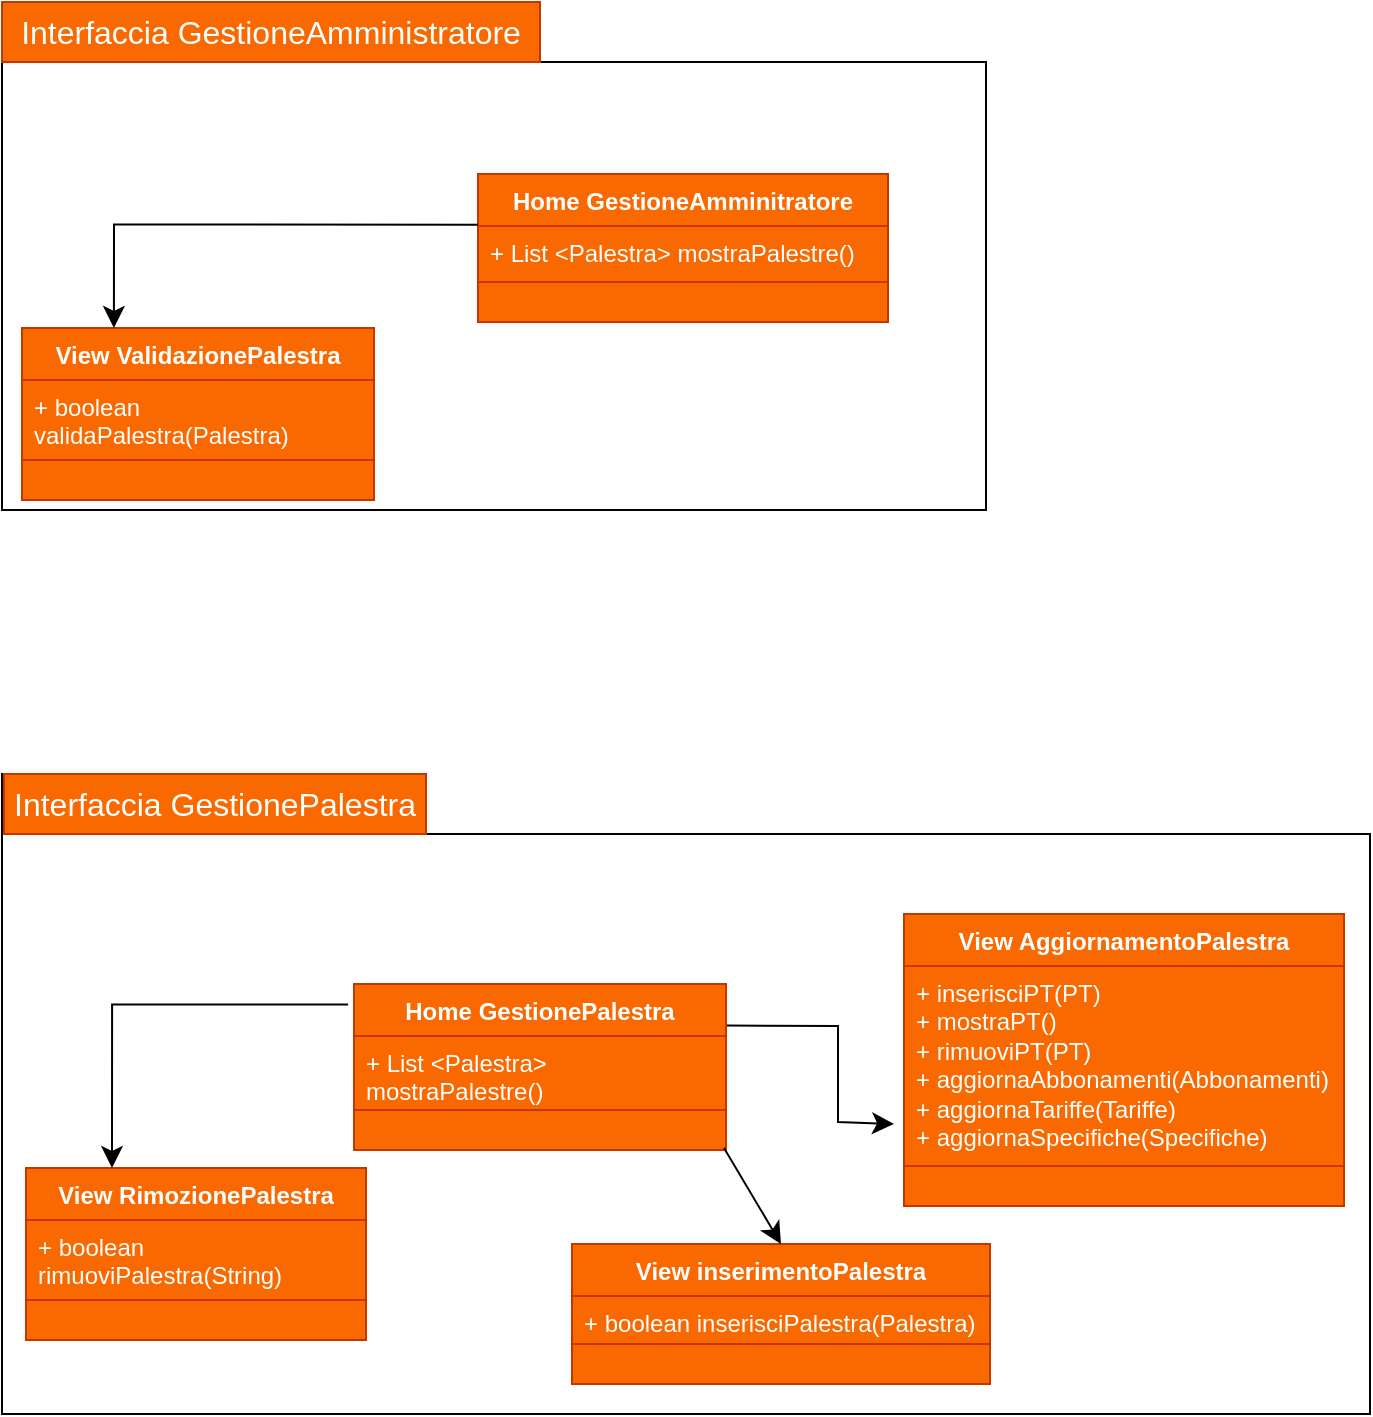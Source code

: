 <mxfile version="24.5.4" type="github">
  <diagram name="Pagina-1" id="A7fl4fad_3Z5gy41zm9X">
    <mxGraphModel dx="891" dy="1209" grid="0" gridSize="10" guides="1" tooltips="1" connect="1" arrows="1" fold="1" page="0" pageScale="1" pageWidth="827" pageHeight="1169" math="0" shadow="0">
      <root>
        <mxCell id="0" />
        <mxCell id="1" parent="0" />
        <mxCell id="KeP3qOd79hXcm0X9JfTY-1" value="" style="shape=folder;fontStyle=1;spacingTop=10;tabWidth=210;tabHeight=30;tabPosition=left;html=1;whiteSpace=wrap;" parent="1" vertex="1">
          <mxGeometry x="167" y="-15" width="492" height="254" as="geometry" />
        </mxCell>
        <mxCell id="KeP3qOd79hXcm0X9JfTY-2" value="&lt;font color=&quot;#ffffff&quot;&gt;Interfaccia GestioneAmministratore&lt;/font&gt;" style="text;strokeColor=#C73500;fillColor=#fa6800;html=1;align=center;verticalAlign=middle;whiteSpace=wrap;rounded=0;fontSize=16;fontColor=#000000;" parent="1" vertex="1">
          <mxGeometry x="167" y="-15" width="269" height="30" as="geometry" />
        </mxCell>
        <mxCell id="KeP3qOd79hXcm0X9JfTY-3" style="edgeStyle=none;curved=1;rounded=0;orthogonalLoop=1;jettySize=auto;html=1;exitX=0.5;exitY=0;exitDx=0;exitDy=0;fontSize=12;startSize=8;endSize=8;" parent="1" edge="1">
          <mxGeometry relative="1" as="geometry">
            <mxPoint x="581" y="3" as="sourcePoint" />
            <mxPoint x="581" y="3" as="targetPoint" />
          </mxGeometry>
        </mxCell>
        <mxCell id="KeP3qOd79hXcm0X9JfTY-4" value="&lt;font color=&quot;#ffffff&quot;&gt;View ValidazionePalestra&lt;br&gt;&lt;/font&gt;" style="swimlane;fontStyle=1;align=center;verticalAlign=top;childLayout=stackLayout;horizontal=1;startSize=26;horizontalStack=0;resizeParent=1;resizeParentMax=0;resizeLast=0;collapsible=1;marginBottom=0;whiteSpace=wrap;html=1;fillColor=#fa6800;fontColor=#000000;strokeColor=#C73500;" parent="1" vertex="1">
          <mxGeometry x="177" y="148" width="176" height="86" as="geometry" />
        </mxCell>
        <mxCell id="KeP3qOd79hXcm0X9JfTY-5" value="&lt;font color=&quot;#ffffff&quot;&gt;+ boolean validaPalestra(Palestra)&lt;/font&gt;" style="text;strokeColor=#C73500;fillColor=#fa6800;align=left;verticalAlign=top;spacingLeft=4;spacingRight=4;overflow=hidden;rotatable=0;points=[[0,0.5],[1,0.5]];portConstraint=eastwest;whiteSpace=wrap;html=1;fontColor=#000000;" parent="KeP3qOd79hXcm0X9JfTY-4" vertex="1">
          <mxGeometry y="26" width="176" height="40" as="geometry" />
        </mxCell>
        <mxCell id="KeP3qOd79hXcm0X9JfTY-6" value="" style="line;strokeWidth=1;fillColor=#fa6800;align=left;verticalAlign=middle;spacingTop=-1;spacingLeft=3;spacingRight=3;rotatable=0;labelPosition=right;points=[];portConstraint=eastwest;strokeColor=#FF8000;fontColor=#000000;" parent="KeP3qOd79hXcm0X9JfTY-4" vertex="1">
          <mxGeometry y="66" width="176" as="geometry" />
        </mxCell>
        <mxCell id="KeP3qOd79hXcm0X9JfTY-7" value="&lt;div&gt;&lt;br&gt;&lt;/div&gt;&lt;div&gt;&lt;br&gt;&lt;/div&gt;" style="text;strokeColor=#C73500;fillColor=#fa6800;align=left;verticalAlign=top;spacingLeft=4;spacingRight=4;overflow=hidden;rotatable=0;points=[[0,0.5],[1,0.5]];portConstraint=eastwest;whiteSpace=wrap;html=1;fontColor=#000000;" parent="KeP3qOd79hXcm0X9JfTY-4" vertex="1">
          <mxGeometry y="66" width="176" height="20" as="geometry" />
        </mxCell>
        <mxCell id="KeP3qOd79hXcm0X9JfTY-8" value="&lt;font color=&quot;#ffffff&quot;&gt;Home GestioneAmminitratore&lt;/font&gt;" style="swimlane;fontStyle=1;align=center;verticalAlign=top;childLayout=stackLayout;horizontal=1;startSize=26;horizontalStack=0;resizeParent=1;resizeParentMax=0;resizeLast=0;collapsible=1;marginBottom=0;whiteSpace=wrap;html=1;fillColor=#fa6800;fontColor=#000000;strokeColor=#C73500;" parent="1" vertex="1">
          <mxGeometry x="405" y="71" width="205" height="74" as="geometry" />
        </mxCell>
        <mxCell id="KeP3qOd79hXcm0X9JfTY-9" value="&lt;font color=&quot;#ffffff&quot;&gt;+ List &amp;lt;Palestra&amp;gt; mostraPalestre()&lt;/font&gt;" style="text;strokeColor=#C73500;fillColor=#fa6800;align=left;verticalAlign=top;spacingLeft=4;spacingRight=4;overflow=hidden;rotatable=0;points=[[0,0.5],[1,0.5]];portConstraint=eastwest;whiteSpace=wrap;html=1;fontColor=#000000;" parent="KeP3qOd79hXcm0X9JfTY-8" vertex="1">
          <mxGeometry y="26" width="205" height="28" as="geometry" />
        </mxCell>
        <mxCell id="KeP3qOd79hXcm0X9JfTY-10" value="" style="line;strokeWidth=1;fillColor=#fa6800;align=left;verticalAlign=middle;spacingTop=-1;spacingLeft=3;spacingRight=3;rotatable=0;labelPosition=right;points=[];portConstraint=eastwest;strokeColor=#FF8000;fontColor=#000000;" parent="KeP3qOd79hXcm0X9JfTY-8" vertex="1">
          <mxGeometry y="54" width="205" as="geometry" />
        </mxCell>
        <mxCell id="KeP3qOd79hXcm0X9JfTY-11" value="&lt;div&gt;&lt;br&gt;&lt;/div&gt;&lt;div&gt;&lt;br&gt;&lt;/div&gt;" style="text;strokeColor=#C73500;fillColor=#fa6800;align=left;verticalAlign=top;spacingLeft=4;spacingRight=4;overflow=hidden;rotatable=0;points=[[0,0.5],[1,0.5]];portConstraint=eastwest;whiteSpace=wrap;html=1;fontColor=#000000;" parent="KeP3qOd79hXcm0X9JfTY-8" vertex="1">
          <mxGeometry y="54" width="205" height="20" as="geometry" />
        </mxCell>
        <mxCell id="KeP3qOd79hXcm0X9JfTY-13" style="edgeStyle=none;curved=0;rounded=0;orthogonalLoop=1;jettySize=auto;html=1;fontSize=12;startSize=8;endSize=8;exitX=0;exitY=-0.024;exitDx=0;exitDy=0;exitPerimeter=0;" parent="1" source="KeP3qOd79hXcm0X9JfTY-9" edge="1">
          <mxGeometry relative="1" as="geometry">
            <mxPoint x="341" y="96.25" as="sourcePoint" />
            <mxPoint x="222.95" y="148" as="targetPoint" />
            <Array as="points">
              <mxPoint x="223" y="96.25" />
            </Array>
          </mxGeometry>
        </mxCell>
        <mxCell id="KeP3qOd79hXcm0X9JfTY-14" value="" style="shape=folder;fontStyle=1;spacingTop=10;tabWidth=210;tabHeight=30;tabPosition=left;html=1;whiteSpace=wrap;" parent="1" vertex="1">
          <mxGeometry x="167" y="371" width="684" height="320" as="geometry" />
        </mxCell>
        <mxCell id="KeP3qOd79hXcm0X9JfTY-15" value="&lt;font color=&quot;#ffffff&quot;&gt;Interfaccia GestionePalestra&lt;/font&gt;" style="text;strokeColor=#C73500;fillColor=#fa6800;html=1;align=center;verticalAlign=middle;whiteSpace=wrap;rounded=0;fontSize=16;fontColor=#000000;" parent="1" vertex="1">
          <mxGeometry x="168" y="371" width="211" height="30" as="geometry" />
        </mxCell>
        <mxCell id="KeP3qOd79hXcm0X9JfTY-16" style="edgeStyle=none;curved=1;rounded=0;orthogonalLoop=1;jettySize=auto;html=1;exitX=0.5;exitY=0;exitDx=0;exitDy=0;fontSize=12;startSize=8;endSize=8;" parent="1" edge="1">
          <mxGeometry relative="1" as="geometry">
            <mxPoint x="582" y="455" as="sourcePoint" />
            <mxPoint x="582" y="455" as="targetPoint" />
          </mxGeometry>
        </mxCell>
        <mxCell id="KeP3qOd79hXcm0X9JfTY-17" value="&lt;font color=&quot;#ffffff&quot;&gt;View RimozionePalestra&lt;br&gt;&lt;/font&gt;" style="swimlane;fontStyle=1;align=center;verticalAlign=top;childLayout=stackLayout;horizontal=1;startSize=26;horizontalStack=0;resizeParent=1;resizeParentMax=0;resizeLast=0;collapsible=1;marginBottom=0;whiteSpace=wrap;html=1;fillColor=#fa6800;fontColor=#000000;strokeColor=#C73500;" parent="1" vertex="1">
          <mxGeometry x="179" y="568" width="170" height="86" as="geometry" />
        </mxCell>
        <mxCell id="KeP3qOd79hXcm0X9JfTY-18" value="&lt;font color=&quot;#ffffff&quot;&gt;+ boolean rimuoviPalestra(String)&lt;/font&gt;" style="text;strokeColor=#C73500;fillColor=#fa6800;align=left;verticalAlign=top;spacingLeft=4;spacingRight=4;overflow=hidden;rotatable=0;points=[[0,0.5],[1,0.5]];portConstraint=eastwest;whiteSpace=wrap;html=1;fontColor=#000000;" parent="KeP3qOd79hXcm0X9JfTY-17" vertex="1">
          <mxGeometry y="26" width="170" height="40" as="geometry" />
        </mxCell>
        <mxCell id="KeP3qOd79hXcm0X9JfTY-19" value="" style="line;strokeWidth=1;fillColor=#fa6800;align=left;verticalAlign=middle;spacingTop=-1;spacingLeft=3;spacingRight=3;rotatable=0;labelPosition=right;points=[];portConstraint=eastwest;strokeColor=#FF8000;fontColor=#000000;" parent="KeP3qOd79hXcm0X9JfTY-17" vertex="1">
          <mxGeometry y="66" width="170" as="geometry" />
        </mxCell>
        <mxCell id="KeP3qOd79hXcm0X9JfTY-20" value="&lt;div&gt;&lt;br&gt;&lt;/div&gt;&lt;div&gt;&lt;br&gt;&lt;/div&gt;" style="text;strokeColor=#C73500;fillColor=#fa6800;align=left;verticalAlign=top;spacingLeft=4;spacingRight=4;overflow=hidden;rotatable=0;points=[[0,0.5],[1,0.5]];portConstraint=eastwest;whiteSpace=wrap;html=1;fontColor=#000000;" parent="KeP3qOd79hXcm0X9JfTY-17" vertex="1">
          <mxGeometry y="66" width="170" height="20" as="geometry" />
        </mxCell>
        <mxCell id="KeP3qOd79hXcm0X9JfTY-21" value="&lt;font color=&quot;#ffffff&quot;&gt;View inserimentoPalestra&lt;br&gt;&lt;/font&gt;" style="swimlane;fontStyle=1;align=center;verticalAlign=top;childLayout=stackLayout;horizontal=1;startSize=26;horizontalStack=0;resizeParent=1;resizeParentMax=0;resizeLast=0;collapsible=1;marginBottom=0;whiteSpace=wrap;html=1;fillColor=#fa6800;fontColor=#000000;strokeColor=#C73500;" parent="1" vertex="1">
          <mxGeometry x="452" y="606" width="209" height="70" as="geometry" />
        </mxCell>
        <mxCell id="KeP3qOd79hXcm0X9JfTY-22" value="&lt;font color=&quot;#ffffff&quot;&gt;+ boolean inserisciPalestra(Palestra)&lt;/font&gt;" style="text;strokeColor=#C73500;fillColor=#fa6800;align=left;verticalAlign=top;spacingLeft=4;spacingRight=4;overflow=hidden;rotatable=0;points=[[0,0.5],[1,0.5]];portConstraint=eastwest;whiteSpace=wrap;html=1;fontColor=#000000;" parent="KeP3qOd79hXcm0X9JfTY-21" vertex="1">
          <mxGeometry y="26" width="209" height="24" as="geometry" />
        </mxCell>
        <mxCell id="KeP3qOd79hXcm0X9JfTY-23" value="" style="line;strokeWidth=1;fillColor=#fa6800;align=left;verticalAlign=middle;spacingTop=-1;spacingLeft=3;spacingRight=3;rotatable=0;labelPosition=right;points=[];portConstraint=eastwest;strokeColor=#FF8000;fontColor=#000000;" parent="KeP3qOd79hXcm0X9JfTY-21" vertex="1">
          <mxGeometry y="50" width="209" as="geometry" />
        </mxCell>
        <mxCell id="KeP3qOd79hXcm0X9JfTY-24" value="&lt;div&gt;&lt;br&gt;&lt;/div&gt;&lt;div&gt;&lt;br&gt;&lt;/div&gt;" style="text;strokeColor=#C73500;fillColor=#fa6800;align=left;verticalAlign=top;spacingLeft=4;spacingRight=4;overflow=hidden;rotatable=0;points=[[0,0.5],[1,0.5]];portConstraint=eastwest;whiteSpace=wrap;html=1;fontColor=#000000;" parent="KeP3qOd79hXcm0X9JfTY-21" vertex="1">
          <mxGeometry y="50" width="209" height="20" as="geometry" />
        </mxCell>
        <mxCell id="KeP3qOd79hXcm0X9JfTY-25" style="edgeStyle=none;curved=0;rounded=0;orthogonalLoop=1;jettySize=auto;html=1;exitX=1;exitY=0.25;exitDx=0;exitDy=0;fontSize=12;startSize=8;endSize=8;" parent="1" source="KeP3qOd79hXcm0X9JfTY-26" edge="1">
          <mxGeometry relative="1" as="geometry">
            <Array as="points">
              <mxPoint x="585" y="497" />
              <mxPoint x="585" y="545" />
            </Array>
            <mxPoint x="613" y="546" as="targetPoint" />
          </mxGeometry>
        </mxCell>
        <mxCell id="KeP3qOd79hXcm0X9JfTY-26" value="&lt;font color=&quot;#ffffff&quot;&gt;Home GestionePalestra&lt;/font&gt;" style="swimlane;fontStyle=1;align=center;verticalAlign=top;childLayout=stackLayout;horizontal=1;startSize=26;horizontalStack=0;resizeParent=1;resizeParentMax=0;resizeLast=0;collapsible=1;marginBottom=0;whiteSpace=wrap;html=1;fillColor=#fa6800;fontColor=#000000;strokeColor=#C73500;" parent="1" vertex="1">
          <mxGeometry x="343" y="476" width="186" height="83" as="geometry" />
        </mxCell>
        <mxCell id="KeP3qOd79hXcm0X9JfTY-27" value="&lt;span style=&quot;color: rgb(255, 255, 255);&quot;&gt;+ List &amp;lt;Palestra&amp;gt; mostraPalestre()&lt;/span&gt;" style="text;strokeColor=#C73500;fillColor=#fa6800;align=left;verticalAlign=top;spacingLeft=4;spacingRight=4;overflow=hidden;rotatable=0;points=[[0,0.5],[1,0.5]];portConstraint=eastwest;whiteSpace=wrap;html=1;fontColor=#000000;" parent="KeP3qOd79hXcm0X9JfTY-26" vertex="1">
          <mxGeometry y="26" width="186" height="37" as="geometry" />
        </mxCell>
        <mxCell id="KeP3qOd79hXcm0X9JfTY-28" value="" style="line;strokeWidth=1;fillColor=#fa6800;align=left;verticalAlign=middle;spacingTop=-1;spacingLeft=3;spacingRight=3;rotatable=0;labelPosition=right;points=[];portConstraint=eastwest;strokeColor=#FF8000;fontColor=#000000;" parent="KeP3qOd79hXcm0X9JfTY-26" vertex="1">
          <mxGeometry y="63" width="186" as="geometry" />
        </mxCell>
        <mxCell id="KeP3qOd79hXcm0X9JfTY-29" value="&lt;div&gt;&lt;br&gt;&lt;/div&gt;&lt;div&gt;&lt;br&gt;&lt;/div&gt;" style="text;strokeColor=#C73500;fillColor=#fa6800;align=left;verticalAlign=top;spacingLeft=4;spacingRight=4;overflow=hidden;rotatable=0;points=[[0,0.5],[1,0.5]];portConstraint=eastwest;whiteSpace=wrap;html=1;fontColor=#000000;" parent="KeP3qOd79hXcm0X9JfTY-26" vertex="1">
          <mxGeometry y="63" width="186" height="20" as="geometry" />
        </mxCell>
        <mxCell id="KeP3qOd79hXcm0X9JfTY-31" style="edgeStyle=none;curved=0;rounded=0;orthogonalLoop=1;jettySize=auto;html=1;fontSize=12;startSize=8;endSize=8;entryX=0.5;entryY=0;entryDx=0;entryDy=0;" parent="1" target="KeP3qOd79hXcm0X9JfTY-21" edge="1">
          <mxGeometry relative="1" as="geometry">
            <mxPoint x="719" y="569" as="targetPoint" />
            <Array as="points" />
            <mxPoint x="528" y="558" as="sourcePoint" />
          </mxGeometry>
        </mxCell>
        <mxCell id="KeP3qOd79hXcm0X9JfTY-32" style="edgeStyle=none;curved=0;rounded=0;orthogonalLoop=1;jettySize=auto;html=1;fontSize=12;startSize=8;endSize=8;entryX=0.613;entryY=0.025;entryDx=0;entryDy=0;entryPerimeter=0;" parent="1" edge="1">
          <mxGeometry relative="1" as="geometry">
            <mxPoint x="340.05" y="486.25" as="sourcePoint" />
            <mxPoint x="222.0" y="568" as="targetPoint" />
            <Array as="points">
              <mxPoint x="222.05" y="486.25" />
            </Array>
          </mxGeometry>
        </mxCell>
        <mxCell id="KeP3qOd79hXcm0X9JfTY-33" value="&lt;font color=&quot;#ffffff&quot;&gt;View AggiornamentoPalestra&lt;br&gt;&lt;/font&gt;" style="swimlane;fontStyle=1;align=center;verticalAlign=top;childLayout=stackLayout;horizontal=1;startSize=26;horizontalStack=0;resizeParent=1;resizeParentMax=0;resizeLast=0;collapsible=1;marginBottom=0;whiteSpace=wrap;html=1;fillColor=#fa6800;fontColor=#000000;strokeColor=#C73500;" parent="1" vertex="1">
          <mxGeometry x="618" y="441" width="220" height="146" as="geometry" />
        </mxCell>
        <mxCell id="KeP3qOd79hXcm0X9JfTY-34" value="&lt;div style=&quot;color: rgb(255, 255, 255);&quot;&gt;&lt;span style=&quot;background-color: initial;&quot;&gt;+ inserisciPT(PT)&lt;/span&gt;&lt;br&gt;&lt;/div&gt;&lt;div style=&quot;color: rgb(255, 255, 255);&quot;&gt;+ mostraPT()&lt;/div&gt;&lt;div style=&quot;color: rgb(255, 255, 255);&quot;&gt;+ rimuoviPT(PT)&lt;/div&gt;&lt;div style=&quot;color: rgb(255, 255, 255);&quot;&gt;+ aggiornaAbbonamenti(Abbonamenti)&amp;nbsp;&lt;/div&gt;&lt;div style=&quot;color: rgb(255, 255, 255);&quot;&gt;+ aggiornaTariffe(Tariffe)&lt;/div&gt;&lt;div style=&quot;color: rgb(255, 255, 255);&quot;&gt;+ aggiornaSpecifiche(Specifiche)&lt;/div&gt;" style="text;strokeColor=#C73500;fillColor=#fa6800;align=left;verticalAlign=top;spacingLeft=4;spacingRight=4;overflow=hidden;rotatable=0;points=[[0,0.5],[1,0.5]];portConstraint=eastwest;whiteSpace=wrap;html=1;fontColor=#000000;" parent="KeP3qOd79hXcm0X9JfTY-33" vertex="1">
          <mxGeometry y="26" width="220" height="100" as="geometry" />
        </mxCell>
        <mxCell id="KeP3qOd79hXcm0X9JfTY-35" value="" style="line;strokeWidth=1;fillColor=#fa6800;align=left;verticalAlign=middle;spacingTop=-1;spacingLeft=3;spacingRight=3;rotatable=0;labelPosition=right;points=[];portConstraint=eastwest;strokeColor=#FF8000;fontColor=#000000;" parent="KeP3qOd79hXcm0X9JfTY-33" vertex="1">
          <mxGeometry y="126" width="220" as="geometry" />
        </mxCell>
        <mxCell id="KeP3qOd79hXcm0X9JfTY-36" value="&lt;div&gt;&lt;br&gt;&lt;/div&gt;&lt;div&gt;&lt;br&gt;&lt;/div&gt;" style="text;strokeColor=#C73500;fillColor=#fa6800;align=left;verticalAlign=top;spacingLeft=4;spacingRight=4;overflow=hidden;rotatable=0;points=[[0,0.5],[1,0.5]];portConstraint=eastwest;whiteSpace=wrap;html=1;fontColor=#000000;" parent="KeP3qOd79hXcm0X9JfTY-33" vertex="1">
          <mxGeometry y="126" width="220" height="20" as="geometry" />
        </mxCell>
      </root>
    </mxGraphModel>
  </diagram>
</mxfile>
